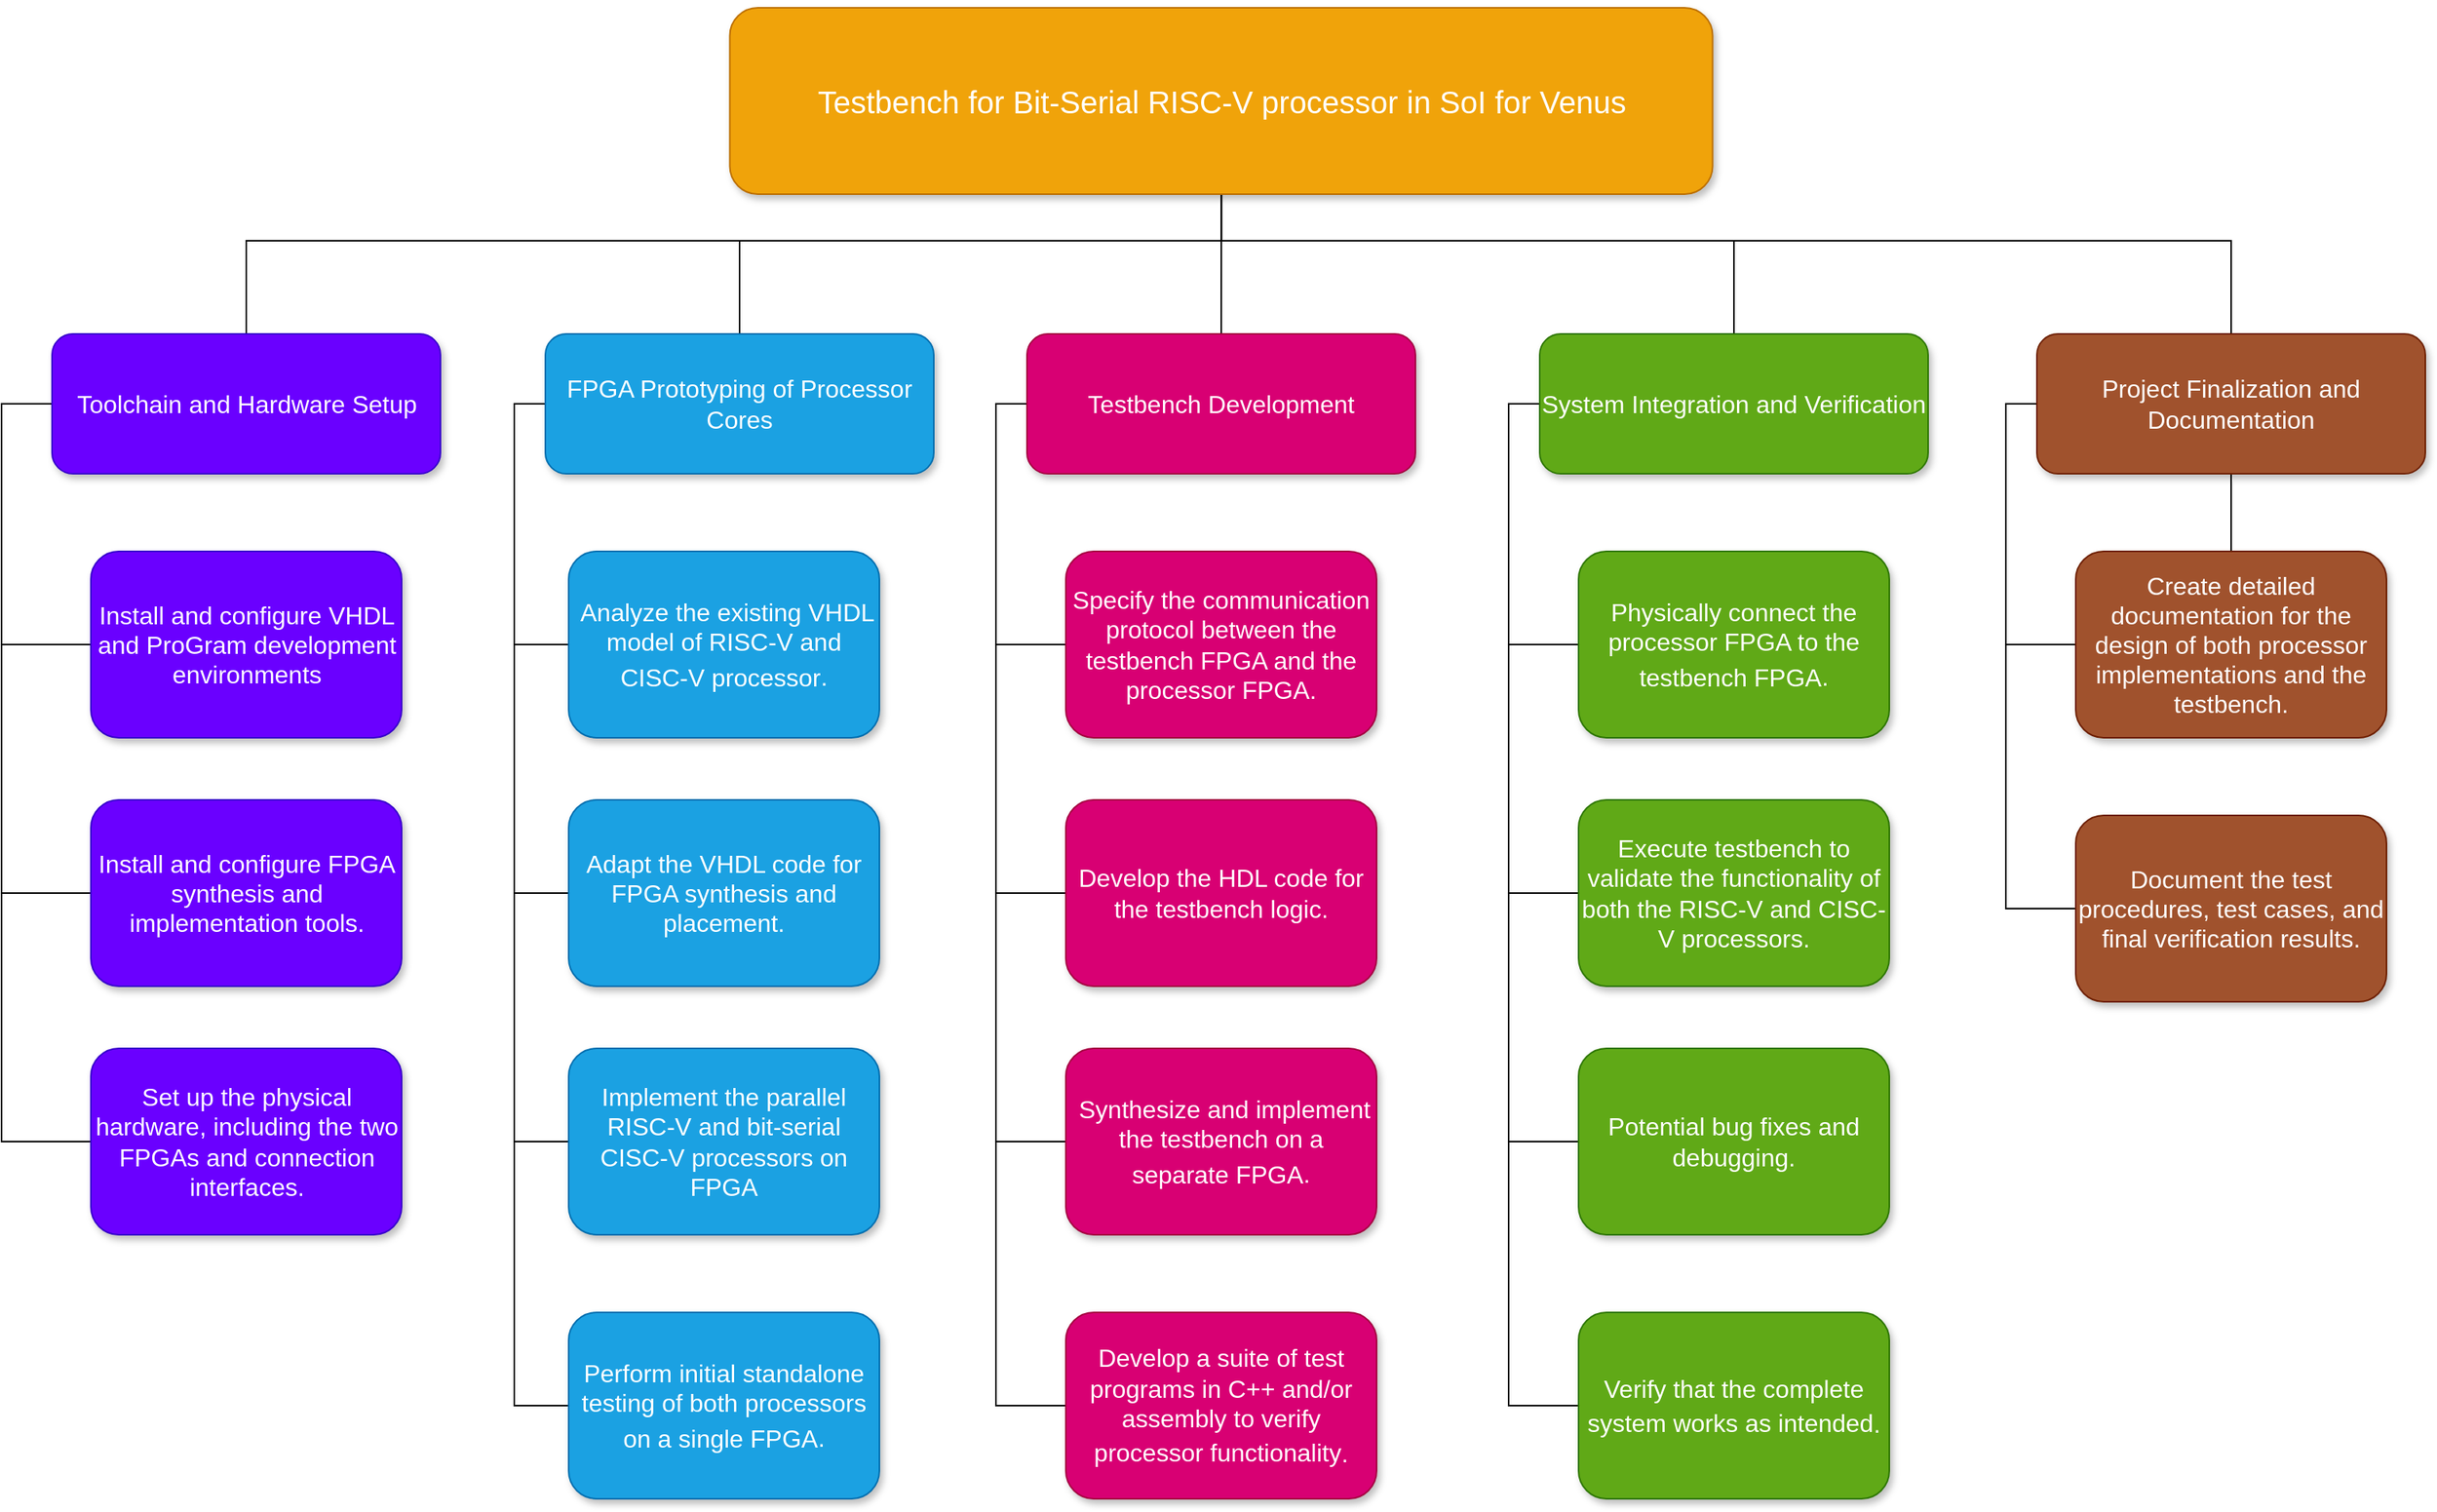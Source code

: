 <mxfile version="28.1.2">
  <diagram name="WBS" id="0___UBgFq_i7mjWTfP7u">
    <mxGraphModel dx="2831" dy="1413" grid="1" gridSize="10" guides="1" tooltips="1" connect="1" arrows="1" fold="1" page="0" pageScale="1" pageWidth="827" pageHeight="1169" math="0" shadow="0">
      <root>
        <mxCell id="pRa-0OVVVHF2z5KM39jq-0" />
        <mxCell id="pRa-0OVVVHF2z5KM39jq-1" parent="pRa-0OVVVHF2z5KM39jq-0" />
        <mxCell id="FuqN0fA_Sz1pcI7o6lyv-22" style="edgeStyle=orthogonalEdgeStyle;rounded=0;orthogonalLoop=1;jettySize=auto;html=1;entryX=0.5;entryY=0;entryDx=0;entryDy=0;endArrow=none;endFill=0;" edge="1" parent="pRa-0OVVVHF2z5KM39jq-1" source="7agJYDbnh14eQpLGDpHO-1" target="7agJYDbnh14eQpLGDpHO-5">
          <mxGeometry relative="1" as="geometry">
            <Array as="points">
              <mxPoint x="685" y="200" />
              <mxPoint x="57" y="200" />
            </Array>
          </mxGeometry>
        </mxCell>
        <mxCell id="FuqN0fA_Sz1pcI7o6lyv-23" style="edgeStyle=orthogonalEdgeStyle;rounded=0;orthogonalLoop=1;jettySize=auto;html=1;entryX=0.5;entryY=0;entryDx=0;entryDy=0;endArrow=none;endFill=0;" edge="1" parent="pRa-0OVVVHF2z5KM39jq-1" source="7agJYDbnh14eQpLGDpHO-1" target="7agJYDbnh14eQpLGDpHO-3">
          <mxGeometry relative="1" as="geometry">
            <Array as="points">
              <mxPoint x="685" y="200" />
              <mxPoint x="375" y="200" />
            </Array>
          </mxGeometry>
        </mxCell>
        <mxCell id="FuqN0fA_Sz1pcI7o6lyv-24" style="edgeStyle=orthogonalEdgeStyle;rounded=0;orthogonalLoop=1;jettySize=auto;html=1;entryX=0.5;entryY=0;entryDx=0;entryDy=0;endArrow=none;endFill=0;" edge="1" parent="pRa-0OVVVHF2z5KM39jq-1" source="7agJYDbnh14eQpLGDpHO-1" target="7agJYDbnh14eQpLGDpHO-4">
          <mxGeometry relative="1" as="geometry" />
        </mxCell>
        <mxCell id="FuqN0fA_Sz1pcI7o6lyv-25" style="edgeStyle=orthogonalEdgeStyle;rounded=0;orthogonalLoop=1;jettySize=auto;html=1;entryX=0.5;entryY=0;entryDx=0;entryDy=0;endArrow=none;endFill=0;" edge="1" parent="pRa-0OVVVHF2z5KM39jq-1" source="7agJYDbnh14eQpLGDpHO-1" target="FuqN0fA_Sz1pcI7o6lyv-14">
          <mxGeometry relative="1" as="geometry">
            <Array as="points">
              <mxPoint x="685" y="200" />
              <mxPoint x="1015" y="200" />
            </Array>
          </mxGeometry>
        </mxCell>
        <mxCell id="FuqN0fA_Sz1pcI7o6lyv-26" style="edgeStyle=orthogonalEdgeStyle;rounded=0;orthogonalLoop=1;jettySize=auto;html=1;entryX=0.5;entryY=0;entryDx=0;entryDy=0;endArrow=none;endFill=0;" edge="1" parent="pRa-0OVVVHF2z5KM39jq-1" source="7agJYDbnh14eQpLGDpHO-1" target="FuqN0fA_Sz1pcI7o6lyv-19">
          <mxGeometry relative="1" as="geometry">
            <Array as="points">
              <mxPoint x="685" y="200" />
              <mxPoint x="1335" y="200" />
            </Array>
          </mxGeometry>
        </mxCell>
        <mxCell id="7agJYDbnh14eQpLGDpHO-1" value="&lt;span id=&quot;docs-internal-guid-adad4b57-7fff-5f18-2822-9f22124e8e18&quot;&gt;&lt;span style=&quot;font-size: 15pt; font-family: Arial, sans-serif; background-color: transparent; font-variant-numeric: normal; font-variant-east-asian: normal; font-variant-alternates: normal; font-variant-position: normal; font-variant-emoji: normal; vertical-align: baseline; white-space-collapse: preserve;&quot;&gt;&lt;font style=&quot;color: rgb(255, 255, 255);&quot;&gt;Testbench for Bit-Serial RISC-V processor in SoI for Venus&lt;/font&gt;&lt;/span&gt;&lt;/span&gt;" style="whiteSpace=wrap;html=1;rounded=1;shadow=1;strokeWidth=1;fontSize=16;align=center;fillColor=#f0a30a;fontColor=#000000;strokeColor=#BD7000;" parent="pRa-0OVVVHF2z5KM39jq-1" vertex="1">
          <mxGeometry x="368.75" y="50" width="632.5" height="120" as="geometry" />
        </mxCell>
        <mxCell id="FuqN0fA_Sz1pcI7o6lyv-36" style="edgeStyle=orthogonalEdgeStyle;rounded=0;orthogonalLoop=1;jettySize=auto;html=1;entryX=0;entryY=0.5;entryDx=0;entryDy=0;endArrow=none;endFill=0;" edge="1" parent="pRa-0OVVVHF2z5KM39jq-1" source="7agJYDbnh14eQpLGDpHO-3" target="7agJYDbnh14eQpLGDpHO-8">
          <mxGeometry relative="1" as="geometry">
            <Array as="points">
              <mxPoint x="230" y="305" />
              <mxPoint x="230" y="460" />
            </Array>
          </mxGeometry>
        </mxCell>
        <mxCell id="FuqN0fA_Sz1pcI7o6lyv-37" style="edgeStyle=orthogonalEdgeStyle;rounded=0;orthogonalLoop=1;jettySize=auto;html=1;entryX=0;entryY=0.5;entryDx=0;entryDy=0;endArrow=none;endFill=0;" edge="1" parent="pRa-0OVVVHF2z5KM39jq-1" source="7agJYDbnh14eQpLGDpHO-3" target="FuqN0fA_Sz1pcI7o6lyv-9">
          <mxGeometry relative="1" as="geometry">
            <Array as="points">
              <mxPoint x="230" y="305" />
              <mxPoint x="230" y="620" />
            </Array>
          </mxGeometry>
        </mxCell>
        <mxCell id="FuqN0fA_Sz1pcI7o6lyv-38" style="edgeStyle=orthogonalEdgeStyle;rounded=0;orthogonalLoop=1;jettySize=auto;html=1;entryX=0;entryY=0.5;entryDx=0;entryDy=0;endArrow=none;endFill=0;" edge="1" parent="pRa-0OVVVHF2z5KM39jq-1" source="7agJYDbnh14eQpLGDpHO-3" target="FuqN0fA_Sz1pcI7o6lyv-8">
          <mxGeometry relative="1" as="geometry">
            <Array as="points">
              <mxPoint x="230" y="305" />
              <mxPoint x="230" y="780" />
            </Array>
          </mxGeometry>
        </mxCell>
        <mxCell id="FuqN0fA_Sz1pcI7o6lyv-39" style="edgeStyle=orthogonalEdgeStyle;rounded=0;orthogonalLoop=1;jettySize=auto;html=1;entryX=0;entryY=0.5;entryDx=0;entryDy=0;endArrow=none;endFill=0;" edge="1" parent="pRa-0OVVVHF2z5KM39jq-1" source="7agJYDbnh14eQpLGDpHO-3" target="FuqN0fA_Sz1pcI7o6lyv-10">
          <mxGeometry relative="1" as="geometry">
            <Array as="points">
              <mxPoint x="230" y="305" />
              <mxPoint x="230" y="950" />
            </Array>
          </mxGeometry>
        </mxCell>
        <mxCell id="7agJYDbnh14eQpLGDpHO-3" value="FPGA Prototyping of Processor Cores" style="whiteSpace=wrap;html=1;rounded=1;shadow=1;strokeWidth=1;fontSize=16;align=center;fillColor=#1ba1e2;strokeColor=#006EAF;fontColor=#ffffff;" parent="pRa-0OVVVHF2z5KM39jq-1" vertex="1">
          <mxGeometry x="250" y="260" width="250" height="90" as="geometry" />
        </mxCell>
        <mxCell id="FuqN0fA_Sz1pcI7o6lyv-40" style="edgeStyle=orthogonalEdgeStyle;rounded=0;orthogonalLoop=1;jettySize=auto;html=1;entryX=0;entryY=0.5;entryDx=0;entryDy=0;endArrow=none;endFill=0;" edge="1" parent="pRa-0OVVVHF2z5KM39jq-1" source="7agJYDbnh14eQpLGDpHO-4" target="7agJYDbnh14eQpLGDpHO-40">
          <mxGeometry relative="1" as="geometry">
            <Array as="points">
              <mxPoint x="540" y="305" />
              <mxPoint x="540" y="460" />
            </Array>
          </mxGeometry>
        </mxCell>
        <mxCell id="FuqN0fA_Sz1pcI7o6lyv-41" style="edgeStyle=orthogonalEdgeStyle;rounded=0;orthogonalLoop=1;jettySize=auto;html=1;entryX=0;entryY=0.5;entryDx=0;entryDy=0;endArrow=none;endFill=0;" edge="1" parent="pRa-0OVVVHF2z5KM39jq-1" source="7agJYDbnh14eQpLGDpHO-4" target="FuqN0fA_Sz1pcI7o6lyv-11">
          <mxGeometry relative="1" as="geometry">
            <Array as="points">
              <mxPoint x="540" y="305" />
              <mxPoint x="540" y="620" />
            </Array>
          </mxGeometry>
        </mxCell>
        <mxCell id="FuqN0fA_Sz1pcI7o6lyv-42" style="edgeStyle=orthogonalEdgeStyle;rounded=0;orthogonalLoop=1;jettySize=auto;html=1;entryX=0;entryY=0.5;entryDx=0;entryDy=0;endArrow=none;endFill=0;" edge="1" parent="pRa-0OVVVHF2z5KM39jq-1" source="7agJYDbnh14eQpLGDpHO-4" target="FuqN0fA_Sz1pcI7o6lyv-13">
          <mxGeometry relative="1" as="geometry">
            <Array as="points">
              <mxPoint x="540" y="305" />
              <mxPoint x="540" y="780" />
            </Array>
          </mxGeometry>
        </mxCell>
        <mxCell id="FuqN0fA_Sz1pcI7o6lyv-43" style="edgeStyle=orthogonalEdgeStyle;rounded=0;orthogonalLoop=1;jettySize=auto;html=1;entryX=0;entryY=0.5;entryDx=0;entryDy=0;endArrow=none;endFill=0;" edge="1" parent="pRa-0OVVVHF2z5KM39jq-1" source="7agJYDbnh14eQpLGDpHO-4" target="FuqN0fA_Sz1pcI7o6lyv-12">
          <mxGeometry relative="1" as="geometry">
            <Array as="points">
              <mxPoint x="540" y="305" />
              <mxPoint x="540" y="950" />
            </Array>
          </mxGeometry>
        </mxCell>
        <mxCell id="7agJYDbnh14eQpLGDpHO-4" value="Testbench Development" style="whiteSpace=wrap;html=1;rounded=1;shadow=1;strokeWidth=1;fontSize=16;align=center;fillColor=#d80073;strokeColor=#A50040;fontColor=#ffffff;" parent="pRa-0OVVVHF2z5KM39jq-1" vertex="1">
          <mxGeometry x="560" y="260" width="250" height="90" as="geometry" />
        </mxCell>
        <mxCell id="FuqN0fA_Sz1pcI7o6lyv-33" style="edgeStyle=orthogonalEdgeStyle;rounded=0;orthogonalLoop=1;jettySize=auto;html=1;entryX=0;entryY=0.5;entryDx=0;entryDy=0;endArrow=none;endFill=0;" edge="1" parent="pRa-0OVVVHF2z5KM39jq-1" source="7agJYDbnh14eQpLGDpHO-5" target="7agJYDbnh14eQpLGDpHO-37">
          <mxGeometry relative="1" as="geometry">
            <Array as="points">
              <mxPoint x="-100" y="305" />
              <mxPoint x="-100" y="460" />
            </Array>
          </mxGeometry>
        </mxCell>
        <mxCell id="FuqN0fA_Sz1pcI7o6lyv-34" style="edgeStyle=orthogonalEdgeStyle;rounded=0;orthogonalLoop=1;jettySize=auto;html=1;entryX=0;entryY=0.5;entryDx=0;entryDy=0;endArrow=none;endFill=0;" edge="1" parent="pRa-0OVVVHF2z5KM39jq-1" source="7agJYDbnh14eQpLGDpHO-5" target="FuqN0fA_Sz1pcI7o6lyv-6">
          <mxGeometry relative="1" as="geometry">
            <Array as="points">
              <mxPoint x="-100" y="305" />
              <mxPoint x="-100" y="620" />
            </Array>
          </mxGeometry>
        </mxCell>
        <mxCell id="FuqN0fA_Sz1pcI7o6lyv-35" style="edgeStyle=orthogonalEdgeStyle;rounded=0;orthogonalLoop=1;jettySize=auto;html=1;entryX=0;entryY=0.5;entryDx=0;entryDy=0;endArrow=none;endFill=0;" edge="1" parent="pRa-0OVVVHF2z5KM39jq-1" source="7agJYDbnh14eQpLGDpHO-5" target="FuqN0fA_Sz1pcI7o6lyv-7">
          <mxGeometry relative="1" as="geometry">
            <Array as="points">
              <mxPoint x="-100" y="305" />
              <mxPoint x="-100" y="780" />
            </Array>
          </mxGeometry>
        </mxCell>
        <mxCell id="7agJYDbnh14eQpLGDpHO-5" value=" Toolchain and Hardware Setup" style="whiteSpace=wrap;html=1;rounded=1;shadow=1;strokeWidth=1;fontSize=16;align=center;fillColor=#6a00ff;strokeColor=#3700CC;fontColor=#ffffff;" parent="pRa-0OVVVHF2z5KM39jq-1" vertex="1">
          <mxGeometry x="-67.5" y="260" width="250" height="90" as="geometry" />
        </mxCell>
        <mxCell id="7agJYDbnh14eQpLGDpHO-8" value="&lt;span class=&quot;citation-110 citation-end-110&quot;&gt;&amp;nbsp;Analyze the existing VHDL model of RISC-V and CISC-V processor&lt;sup data-turn-source-index=&quot;3&quot; class=&quot;superscript&quot;&gt;&lt;/sup&gt;&lt;sup data-turn-source-index=&quot;3&quot; class=&quot;superscript&quot;&gt;&lt;/sup&gt;&lt;sup data-turn-source-index=&quot;3&quot; class=&quot;superscript&quot;&gt;&lt;/sup&gt;&lt;sup data-turn-source-index=&quot;3&quot; class=&quot;superscript&quot;&gt;&lt;/sup&gt;&lt;/span&gt;." style="whiteSpace=wrap;html=1;rounded=1;shadow=1;strokeWidth=1;fontSize=16;align=center;fillColor=#1ba1e2;strokeColor=#006EAF;fontColor=#ffffff;" parent="pRa-0OVVVHF2z5KM39jq-1" vertex="1">
          <mxGeometry x="265" y="400" width="200" height="120" as="geometry" />
        </mxCell>
        <mxCell id="7agJYDbnh14eQpLGDpHO-37" value="Install and configure VHDL and ProGram development environments" style="whiteSpace=wrap;html=1;rounded=1;shadow=1;strokeWidth=1;fontSize=16;align=center;fillColor=#6a00ff;strokeColor=#3700CC;fontColor=#ffffff;" parent="pRa-0OVVVHF2z5KM39jq-1" vertex="1">
          <mxGeometry x="-42.5" y="400" width="200" height="120" as="geometry" />
        </mxCell>
        <mxCell id="7agJYDbnh14eQpLGDpHO-40" value="Specify the communication protocol between the testbench FPGA and the processor FPGA." style="whiteSpace=wrap;html=1;rounded=1;shadow=1;strokeWidth=1;fontSize=16;align=center;fillColor=#d80073;strokeColor=#A50040;fontColor=#ffffff;" parent="pRa-0OVVVHF2z5KM39jq-1" vertex="1">
          <mxGeometry x="585" y="400" width="200" height="120" as="geometry" />
        </mxCell>
        <mxCell id="FuqN0fA_Sz1pcI7o6lyv-6" value="Install and configure FPGA synthesis and implementation tools." style="whiteSpace=wrap;html=1;rounded=1;shadow=1;strokeWidth=1;fontSize=16;align=center;fillColor=#6a00ff;strokeColor=#3700CC;fontColor=#ffffff;" vertex="1" parent="pRa-0OVVVHF2z5KM39jq-1">
          <mxGeometry x="-42.5" y="560" width="200" height="120" as="geometry" />
        </mxCell>
        <mxCell id="FuqN0fA_Sz1pcI7o6lyv-7" value="Set up the physical hardware, including the two FPGAs and connection interfaces." style="whiteSpace=wrap;html=1;rounded=1;shadow=1;strokeWidth=1;fontSize=16;align=center;fillColor=#6a00ff;strokeColor=#3700CC;fontColor=#ffffff;" vertex="1" parent="pRa-0OVVVHF2z5KM39jq-1">
          <mxGeometry x="-42.5" y="720" width="200" height="120" as="geometry" />
        </mxCell>
        <mxCell id="FuqN0fA_Sz1pcI7o6lyv-8" value="Implement the parallel RISC-V and bit-serial CISC-V processors on FPGA" style="whiteSpace=wrap;html=1;rounded=1;shadow=1;strokeWidth=1;fontSize=16;align=center;fillColor=#1ba1e2;strokeColor=#006EAF;fontColor=#ffffff;" vertex="1" parent="pRa-0OVVVHF2z5KM39jq-1">
          <mxGeometry x="265" y="720" width="200" height="120" as="geometry" />
        </mxCell>
        <mxCell id="FuqN0fA_Sz1pcI7o6lyv-9" value="Adapt the VHDL code for FPGA synthesis and placement." style="whiteSpace=wrap;html=1;rounded=1;shadow=1;strokeWidth=1;fontSize=16;align=center;fillColor=#1ba1e2;strokeColor=#006EAF;fontColor=#ffffff;" vertex="1" parent="pRa-0OVVVHF2z5KM39jq-1">
          <mxGeometry x="265" y="560" width="200" height="120" as="geometry" />
        </mxCell>
        <mxCell id="FuqN0fA_Sz1pcI7o6lyv-10" value="&lt;span class=&quot;citation-106 citation-end-106&quot;&gt;Perform initial standalone testing of both processors on a single FPGA&lt;sup data-turn-source-index=&quot;7&quot; class=&quot;superscript&quot;&gt;&lt;/sup&gt;&lt;/span&gt;." style="whiteSpace=wrap;html=1;rounded=1;shadow=1;strokeWidth=1;fontSize=16;align=center;fillColor=#1ba1e2;strokeColor=#006EAF;fontColor=#ffffff;" vertex="1" parent="pRa-0OVVVHF2z5KM39jq-1">
          <mxGeometry x="265" y="890" width="200" height="120" as="geometry" />
        </mxCell>
        <mxCell id="FuqN0fA_Sz1pcI7o6lyv-11" value="Develop the HDL code for the testbench logic." style="whiteSpace=wrap;html=1;rounded=1;shadow=1;strokeWidth=1;fontSize=16;align=center;fillColor=#d80073;strokeColor=#A50040;fontColor=#ffffff;" vertex="1" parent="pRa-0OVVVHF2z5KM39jq-1">
          <mxGeometry x="585" y="560" width="200" height="120" as="geometry" />
        </mxCell>
        <mxCell id="FuqN0fA_Sz1pcI7o6lyv-12" value="&lt;span class=&quot;citation-102 citation-end-102 interactive-span-hovered&quot;&gt;Develop a suite of test programs in C++ and/or assembly to verify processor functionality&lt;sup data-turn-source-index=&quot;11&quot; class=&quot;superscript&quot;&gt;&lt;/sup&gt;&lt;/span&gt;." style="whiteSpace=wrap;html=1;rounded=1;shadow=1;strokeWidth=1;fontSize=16;align=center;fillColor=#d80073;strokeColor=#A50040;fontColor=#ffffff;" vertex="1" parent="pRa-0OVVVHF2z5KM39jq-1">
          <mxGeometry x="585" y="890" width="200" height="120" as="geometry" />
        </mxCell>
        <mxCell id="FuqN0fA_Sz1pcI7o6lyv-13" value="&lt;span class=&quot;citation-104 citation-end-104&quot;&gt;&amp;nbsp;Synthesize and implement the testbench on a separate FPGA&lt;sup data-turn-source-index=&quot;9&quot; class=&quot;superscript&quot;&gt;&lt;/sup&gt;&lt;/span&gt;." style="whiteSpace=wrap;html=1;rounded=1;shadow=1;strokeWidth=1;fontSize=16;align=center;fillColor=#d80073;strokeColor=#A50040;fontColor=#ffffff;" vertex="1" parent="pRa-0OVVVHF2z5KM39jq-1">
          <mxGeometry x="585" y="720" width="200" height="120" as="geometry" />
        </mxCell>
        <mxCell id="FuqN0fA_Sz1pcI7o6lyv-44" style="edgeStyle=orthogonalEdgeStyle;rounded=0;orthogonalLoop=1;jettySize=auto;html=1;entryX=0;entryY=0.5;entryDx=0;entryDy=0;endArrow=none;endFill=0;" edge="1" parent="pRa-0OVVVHF2z5KM39jq-1" source="FuqN0fA_Sz1pcI7o6lyv-14" target="FuqN0fA_Sz1pcI7o6lyv-15">
          <mxGeometry relative="1" as="geometry">
            <Array as="points">
              <mxPoint x="870" y="305" />
              <mxPoint x="870" y="460" />
            </Array>
          </mxGeometry>
        </mxCell>
        <mxCell id="FuqN0fA_Sz1pcI7o6lyv-45" style="edgeStyle=orthogonalEdgeStyle;rounded=0;orthogonalLoop=1;jettySize=auto;html=1;entryX=0;entryY=0.5;entryDx=0;entryDy=0;endArrow=none;endFill=0;" edge="1" parent="pRa-0OVVVHF2z5KM39jq-1" source="FuqN0fA_Sz1pcI7o6lyv-14" target="FuqN0fA_Sz1pcI7o6lyv-16">
          <mxGeometry relative="1" as="geometry">
            <Array as="points">
              <mxPoint x="870" y="305" />
              <mxPoint x="870" y="620" />
            </Array>
          </mxGeometry>
        </mxCell>
        <mxCell id="FuqN0fA_Sz1pcI7o6lyv-46" style="edgeStyle=orthogonalEdgeStyle;rounded=0;orthogonalLoop=1;jettySize=auto;html=1;entryX=0;entryY=0.5;entryDx=0;entryDy=0;endArrow=none;endFill=0;" edge="1" parent="pRa-0OVVVHF2z5KM39jq-1" source="FuqN0fA_Sz1pcI7o6lyv-14" target="FuqN0fA_Sz1pcI7o6lyv-17">
          <mxGeometry relative="1" as="geometry">
            <Array as="points">
              <mxPoint x="870" y="305" />
              <mxPoint x="870" y="780" />
            </Array>
          </mxGeometry>
        </mxCell>
        <mxCell id="FuqN0fA_Sz1pcI7o6lyv-53" style="edgeStyle=orthogonalEdgeStyle;rounded=0;orthogonalLoop=1;jettySize=auto;html=1;entryX=0;entryY=0.5;entryDx=0;entryDy=0;endArrow=none;endFill=0;" edge="1" parent="pRa-0OVVVHF2z5KM39jq-1" source="FuqN0fA_Sz1pcI7o6lyv-14" target="FuqN0fA_Sz1pcI7o6lyv-18">
          <mxGeometry relative="1" as="geometry">
            <Array as="points">
              <mxPoint x="870" y="305" />
              <mxPoint x="870" y="950" />
            </Array>
          </mxGeometry>
        </mxCell>
        <mxCell id="FuqN0fA_Sz1pcI7o6lyv-14" value="System Integration and Verification" style="whiteSpace=wrap;html=1;rounded=1;shadow=1;strokeWidth=1;fontSize=16;align=center;fillColor=#60a917;strokeColor=#2D7600;fontColor=#ffffff;" vertex="1" parent="pRa-0OVVVHF2z5KM39jq-1">
          <mxGeometry x="890" y="260" width="250" height="90" as="geometry" />
        </mxCell>
        <mxCell id="FuqN0fA_Sz1pcI7o6lyv-15" value="&lt;span class=&quot;citation-101 citation-end-101&quot;&gt;Physically connect the processor FPGA to the testbench FPGA&lt;sup data-turn-source-index=&quot;12&quot; class=&quot;superscript&quot;&gt;&lt;/sup&gt;&lt;/span&gt;." style="whiteSpace=wrap;html=1;rounded=1;shadow=1;strokeWidth=1;fontSize=16;align=center;fillColor=#60a917;strokeColor=#2D7600;fontColor=#ffffff;" vertex="1" parent="pRa-0OVVVHF2z5KM39jq-1">
          <mxGeometry x="915" y="400" width="200" height="120" as="geometry" />
        </mxCell>
        <mxCell id="FuqN0fA_Sz1pcI7o6lyv-16" value=" Execute testbench to validate the functionality of both the RISC-V and CISC-V processors." style="whiteSpace=wrap;html=1;rounded=1;shadow=1;strokeWidth=1;fontSize=16;align=center;fillColor=#60a917;strokeColor=#2D7600;fontColor=#ffffff;" vertex="1" parent="pRa-0OVVVHF2z5KM39jq-1">
          <mxGeometry x="915" y="560" width="200" height="120" as="geometry" />
        </mxCell>
        <mxCell id="FuqN0fA_Sz1pcI7o6lyv-17" value="Potential bug fixes and debugging." style="whiteSpace=wrap;html=1;rounded=1;shadow=1;strokeWidth=1;fontSize=16;align=center;fillColor=#60a917;strokeColor=#2D7600;fontColor=#ffffff;" vertex="1" parent="pRa-0OVVVHF2z5KM39jq-1">
          <mxGeometry x="915" y="720" width="200" height="120" as="geometry" />
        </mxCell>
        <mxCell id="FuqN0fA_Sz1pcI7o6lyv-18" value="&lt;span class=&quot;citation-99 citation-end-99&quot;&gt;Verify that the complete system works as intended&lt;sup data-turn-source-index=&quot;14&quot; class=&quot;superscript&quot;&gt;&lt;/sup&gt;&lt;/span&gt;." style="whiteSpace=wrap;html=1;rounded=1;shadow=1;strokeWidth=1;fontSize=16;align=center;fillColor=#60a917;strokeColor=#2D7600;fontColor=#ffffff;" vertex="1" parent="pRa-0OVVVHF2z5KM39jq-1">
          <mxGeometry x="915" y="890" width="200" height="120" as="geometry" />
        </mxCell>
        <mxCell id="FuqN0fA_Sz1pcI7o6lyv-48" style="edgeStyle=orthogonalEdgeStyle;rounded=0;orthogonalLoop=1;jettySize=auto;html=1;entryX=0;entryY=0.5;entryDx=0;entryDy=0;endArrow=none;endFill=0;" edge="1" parent="pRa-0OVVVHF2z5KM39jq-1" source="FuqN0fA_Sz1pcI7o6lyv-19" target="FuqN0fA_Sz1pcI7o6lyv-20">
          <mxGeometry relative="1" as="geometry">
            <Array as="points">
              <mxPoint x="1190" y="305" />
              <mxPoint x="1190" y="460" />
            </Array>
          </mxGeometry>
        </mxCell>
        <mxCell id="FuqN0fA_Sz1pcI7o6lyv-49" style="edgeStyle=orthogonalEdgeStyle;rounded=0;orthogonalLoop=1;jettySize=auto;html=1;entryX=0;entryY=0.5;entryDx=0;entryDy=0;endArrow=none;endFill=0;" edge="1" parent="pRa-0OVVVHF2z5KM39jq-1" source="FuqN0fA_Sz1pcI7o6lyv-19" target="FuqN0fA_Sz1pcI7o6lyv-21">
          <mxGeometry relative="1" as="geometry">
            <Array as="points">
              <mxPoint x="1335" y="460" />
              <mxPoint x="1190" y="460" />
              <mxPoint x="1190" y="630" />
            </Array>
          </mxGeometry>
        </mxCell>
        <mxCell id="FuqN0fA_Sz1pcI7o6lyv-19" value="Project Finalization and Documentation" style="whiteSpace=wrap;html=1;rounded=1;shadow=1;strokeWidth=1;fontSize=16;align=center;fillColor=#a0522d;strokeColor=#6D1F00;fontColor=#ffffff;" vertex="1" parent="pRa-0OVVVHF2z5KM39jq-1">
          <mxGeometry x="1210" y="260" width="250" height="90" as="geometry" />
        </mxCell>
        <mxCell id="FuqN0fA_Sz1pcI7o6lyv-20" value="Create detailed documentation for the design of both processor implementations and the testbench." style="whiteSpace=wrap;html=1;rounded=1;shadow=1;strokeWidth=1;fontSize=16;align=center;fillColor=#a0522d;strokeColor=#6D1F00;fontColor=#ffffff;" vertex="1" parent="pRa-0OVVVHF2z5KM39jq-1">
          <mxGeometry x="1235" y="400" width="200" height="120" as="geometry" />
        </mxCell>
        <mxCell id="FuqN0fA_Sz1pcI7o6lyv-21" value="Document the test procedures, test cases, and final verification results." style="whiteSpace=wrap;html=1;rounded=1;shadow=1;strokeWidth=1;fontSize=16;align=center;fillColor=#a0522d;strokeColor=#6D1F00;fontColor=#ffffff;" vertex="1" parent="pRa-0OVVVHF2z5KM39jq-1">
          <mxGeometry x="1235" y="570" width="200" height="120" as="geometry" />
        </mxCell>
      </root>
    </mxGraphModel>
  </diagram>
</mxfile>
